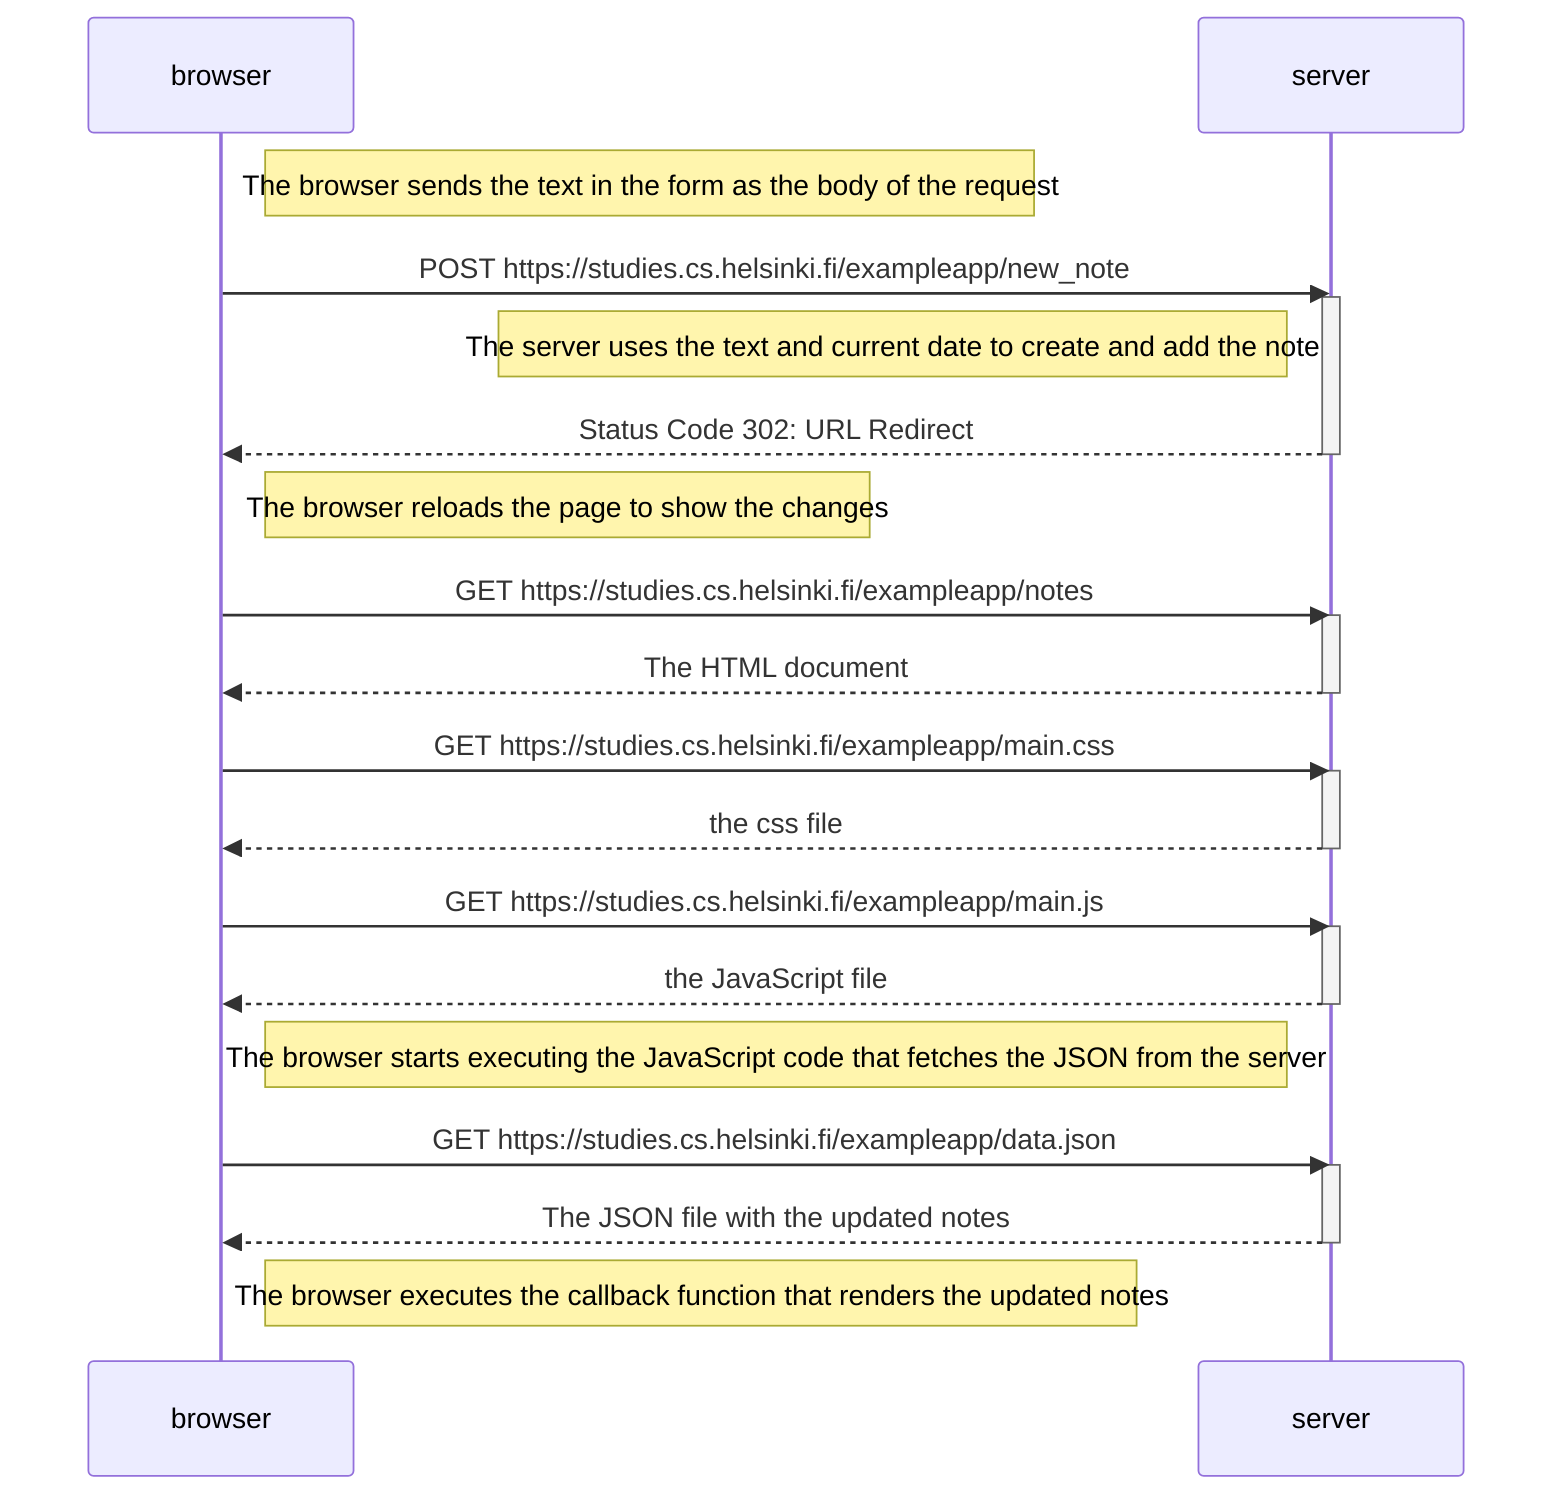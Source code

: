 sequenceDiagram
    participant browser
    participant server

    Note right of browser: The browser sends the text in the form as the body of the request
    browser->>server: POST https://studies.cs.helsinki.fi/exampleapp/new_note
    activate server
    Note left of server: The server uses the text and current date to create and add the note
 
    server-->>browser: Status Code 302: URL Redirect
    deactivate server

    Note right of browser: The browser reloads the page to show the changes 
    browser->>server: GET https://studies.cs.helsinki.fi/exampleapp/notes
    activate server
    server-->>browser: The HTML document
    deactivate server


    browser->>server: GET https://studies.cs.helsinki.fi/exampleapp/main.css
    activate server
    server-->>browser: the css file
    deactivate server

    browser->>server: GET https://studies.cs.helsinki.fi/exampleapp/main.js
    activate server
    server-->>browser: the JavaScript file
    deactivate server

    Note right of browser: The browser starts executing the JavaScript code that fetches the JSON from the server

    browser->>server: GET https://studies.cs.helsinki.fi/exampleapp/data.json
    activate server
    server-->>browser: The JSON file with the updated notes
    deactivate server

    Note right of browser: The browser executes the callback function that renders the updated notes